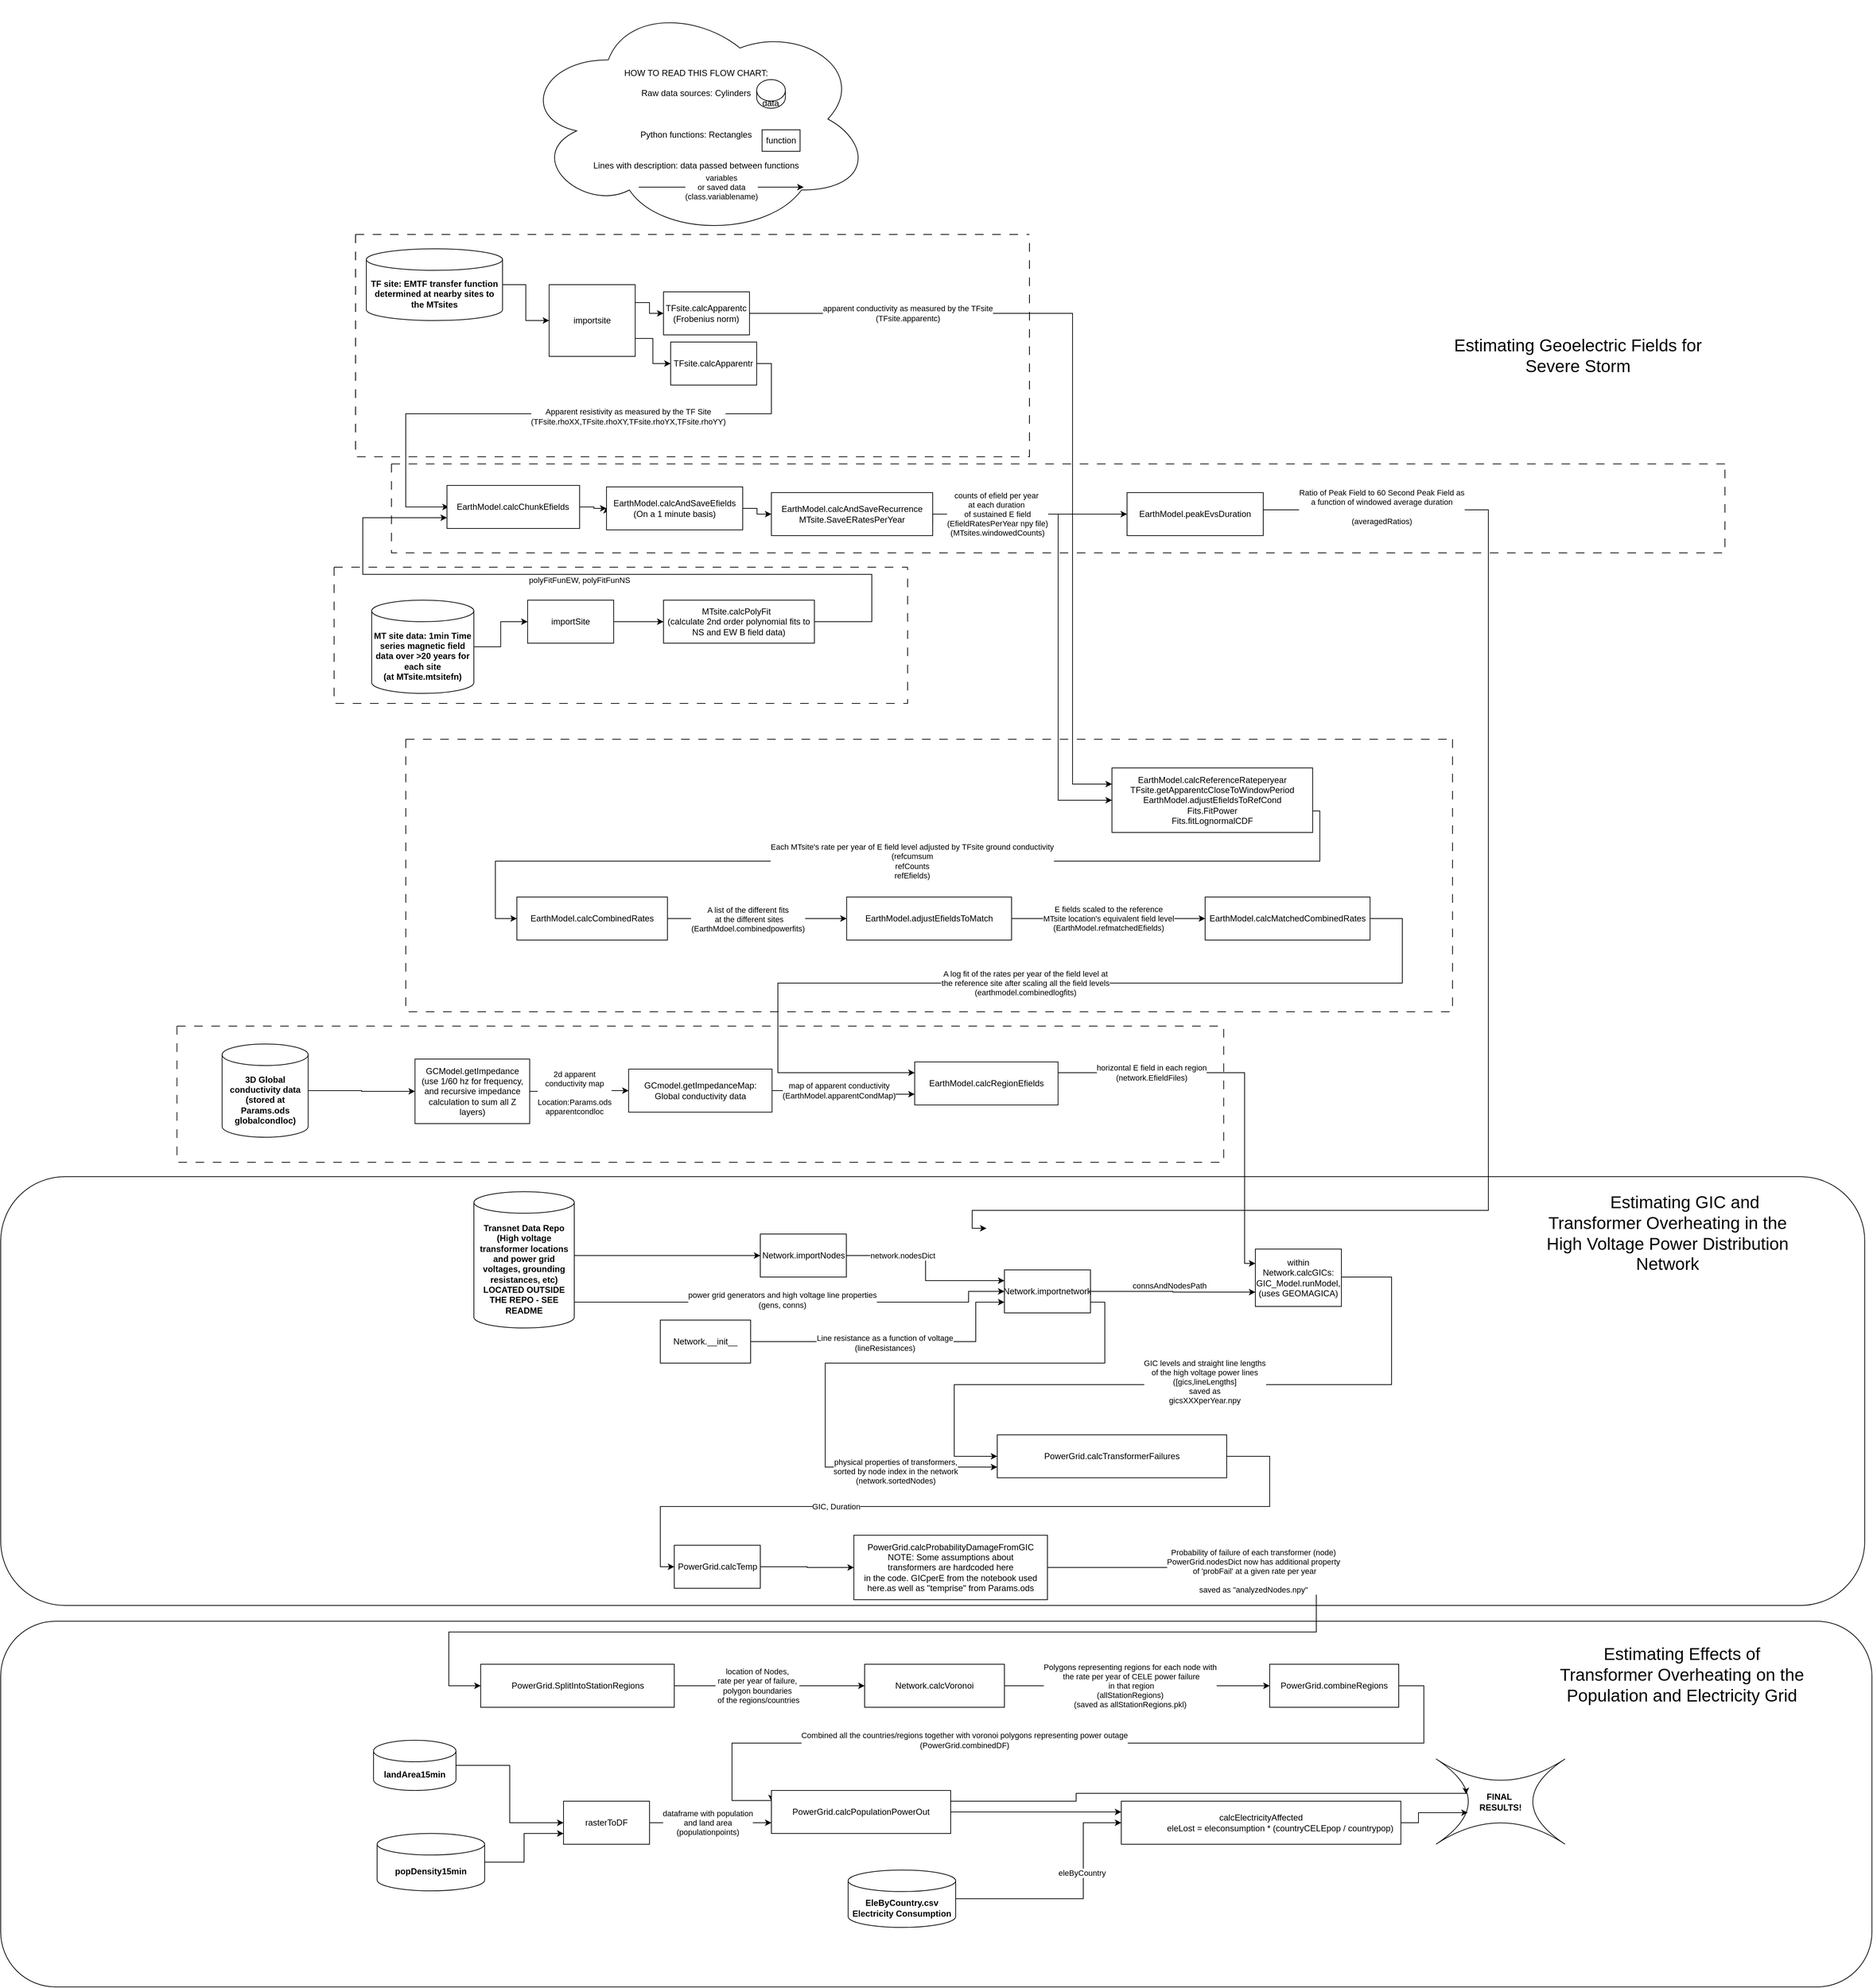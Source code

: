 <mxfile version="22.1.4" type="github">
  <diagram name="Page-1" id="QnFqFEfZWXVsGcKvMmii">
    <mxGraphModel dx="3770" dy="3770" grid="1" gridSize="10" guides="1" tooltips="1" connect="1" arrows="1" fold="1" page="1" pageScale="1" pageWidth="850" pageHeight="1100" math="0" shadow="0">
      <root>
        <mxCell id="0" />
        <mxCell id="1" parent="0" />
        <mxCell id="9caDIlOXdyggSRcv9oSJ-1" value="" style="rounded=1;whiteSpace=wrap;html=1;fillColor=none;" parent="1" vertex="1">
          <mxGeometry x="-485" y="70" width="2600" height="598" as="geometry" />
        </mxCell>
        <mxCell id="9caDIlOXdyggSRcv9oSJ-2" value="" style="rounded=1;whiteSpace=wrap;html=1;fillColor=none;" parent="1" vertex="1">
          <mxGeometry x="-485" y="690" width="2610" height="510" as="geometry" />
        </mxCell>
        <mxCell id="9caDIlOXdyggSRcv9oSJ-3" style="edgeStyle=orthogonalEdgeStyle;rounded=0;orthogonalLoop=1;jettySize=auto;html=1;entryX=0;entryY=0.75;entryDx=0;entryDy=0;" parent="1" source="9caDIlOXdyggSRcv9oSJ-5" target="9caDIlOXdyggSRcv9oSJ-8" edge="1">
          <mxGeometry relative="1" as="geometry" />
        </mxCell>
        <mxCell id="9caDIlOXdyggSRcv9oSJ-4" value="map of apparent conductivity&lt;br&gt;(EarthModel.apparentCondMap)" style="edgeLabel;html=1;align=center;verticalAlign=middle;resizable=0;points=[];" parent="9caDIlOXdyggSRcv9oSJ-3" connectable="0" vertex="1">
          <mxGeometry x="-0.18" y="3" relative="1" as="geometry">
            <mxPoint x="9" y="3" as="offset" />
          </mxGeometry>
        </mxCell>
        <mxCell id="9caDIlOXdyggSRcv9oSJ-5" value="GCmodel.getImpedanceMap:&lt;br&gt;Global conductivity data" style="rounded=0;whiteSpace=wrap;html=1;" parent="1" vertex="1">
          <mxGeometry x="390.82" y="-80" width="200" height="60" as="geometry" />
        </mxCell>
        <mxCell id="9caDIlOXdyggSRcv9oSJ-6" style="edgeStyle=orthogonalEdgeStyle;rounded=0;orthogonalLoop=1;jettySize=auto;html=1;entryX=0;entryY=0.25;entryDx=0;entryDy=0;" parent="1" source="9caDIlOXdyggSRcv9oSJ-8" target="9caDIlOXdyggSRcv9oSJ-29" edge="1">
          <mxGeometry relative="1" as="geometry">
            <Array as="points">
              <mxPoint x="1250" y="-75" />
              <mxPoint x="1250" y="191" />
            </Array>
          </mxGeometry>
        </mxCell>
        <mxCell id="9caDIlOXdyggSRcv9oSJ-7" value="horizontal E field in each region&lt;br&gt;(network.EfieldFiles)" style="edgeLabel;html=1;align=center;verticalAlign=middle;resizable=0;points=[];" parent="9caDIlOXdyggSRcv9oSJ-6" connectable="0" vertex="1">
          <mxGeometry x="-0.573" relative="1" as="geometry">
            <mxPoint x="14" as="offset" />
          </mxGeometry>
        </mxCell>
        <mxCell id="9caDIlOXdyggSRcv9oSJ-8" value="EarthModel.calcRegionEfields" style="rounded=0;whiteSpace=wrap;html=1;" parent="1" vertex="1">
          <mxGeometry x="789.82" y="-90" width="200" height="60" as="geometry" />
        </mxCell>
        <mxCell id="9caDIlOXdyggSRcv9oSJ-9" style="edgeStyle=orthogonalEdgeStyle;rounded=0;orthogonalLoop=1;jettySize=auto;html=1;entryX=0;entryY=0.5;entryDx=0;entryDy=0;" parent="1" source="9caDIlOXdyggSRcv9oSJ-11" target="9caDIlOXdyggSRcv9oSJ-14" edge="1">
          <mxGeometry relative="1" as="geometry" />
        </mxCell>
        <mxCell id="9caDIlOXdyggSRcv9oSJ-10" style="edgeStyle=orthogonalEdgeStyle;rounded=0;orthogonalLoop=1;jettySize=auto;html=1;exitX=0;exitY=0.5;exitDx=0;exitDy=0;" parent="1" source="9caDIlOXdyggSRcv9oSJ-11" edge="1">
          <mxGeometry relative="1" as="geometry">
            <mxPoint x="359.94" y="-864" as="targetPoint" />
          </mxGeometry>
        </mxCell>
        <mxCell id="9caDIlOXdyggSRcv9oSJ-11" value="&lt;div&gt;EarthModel.calcAndSaveEfields&lt;/div&gt;&lt;div&gt;(On a 1 minute basis)&lt;br&gt;&lt;/div&gt;" style="rounded=0;whiteSpace=wrap;html=1;" parent="1" vertex="1">
          <mxGeometry x="359.94" y="-892" width="190" height="60" as="geometry" />
        </mxCell>
        <mxCell id="9caDIlOXdyggSRcv9oSJ-12" style="edgeStyle=orthogonalEdgeStyle;rounded=0;orthogonalLoop=1;jettySize=auto;html=1;exitX=1;exitY=0.75;exitDx=0;exitDy=0;entryX=0;entryY=0.5;entryDx=0;entryDy=0;" parent="1" source="9caDIlOXdyggSRcv9oSJ-14" target="9caDIlOXdyggSRcv9oSJ-16" edge="1">
          <mxGeometry relative="1" as="geometry">
            <Array as="points">
              <mxPoint x="794.94" y="-854" />
              <mxPoint x="989.94" y="-854" />
              <mxPoint x="989.94" y="-769" />
            </Array>
          </mxGeometry>
        </mxCell>
        <mxCell id="9caDIlOXdyggSRcv9oSJ-13" value="&lt;div&gt;counts of efield per year&amp;nbsp;&lt;/div&gt;&lt;div&gt;at each duration&amp;nbsp;&lt;/div&gt;&lt;div&gt;of sustained E field&lt;/div&gt;(EfieldRatesPerYear npy file)&lt;br&gt;(MTsites.windowedCounts)" style="edgeLabel;html=1;align=center;verticalAlign=middle;resizable=0;points=[];" parent="9caDIlOXdyggSRcv9oSJ-12" connectable="0" vertex="1">
          <mxGeometry x="-0.188" y="1" relative="1" as="geometry">
            <mxPoint x="-86" y="-56" as="offset" />
          </mxGeometry>
        </mxCell>
        <mxCell id="9caDIlOXdyggSRcv9oSJ-14" value="EarthModel.calcAndSaveRecurrence&lt;br&gt;MTsite.SaveERatesPerYear" style="rounded=0;whiteSpace=wrap;html=1;" parent="1" vertex="1">
          <mxGeometry x="589.94" y="-884" width="225" height="60" as="geometry" />
        </mxCell>
        <mxCell id="9caDIlOXdyggSRcv9oSJ-15" value="Each MTsite&#39;s rate per year of E field level adjusted by TFsite ground conductivity&lt;br&gt;(refcumsum&lt;br&gt;refCounts&lt;br&gt;refEfields)" style="edgeStyle=orthogonalEdgeStyle;rounded=0;orthogonalLoop=1;jettySize=auto;html=1;entryX=0;entryY=0.5;entryDx=0;entryDy=0;" parent="1" source="9caDIlOXdyggSRcv9oSJ-16" target="9caDIlOXdyggSRcv9oSJ-22" edge="1">
          <mxGeometry x="-0.032" relative="1" as="geometry">
            <Array as="points">
              <mxPoint x="1354.95" y="-440" />
              <mxPoint x="1354.95" y="-370" />
              <mxPoint x="204.95" y="-370" />
              <mxPoint x="204.95" y="-290" />
            </Array>
            <mxPoint as="offset" />
          </mxGeometry>
        </mxCell>
        <mxCell id="9caDIlOXdyggSRcv9oSJ-16" value="EarthModel.calcReferenceRateperyear&lt;br&gt;TFsite.getApparentcCloseToWindowPeriod&lt;br&gt;EarthModel.adjustEfieldsToRefCond&lt;br&gt;Fits.FitPower&lt;br&gt;&lt;div&gt;Fits.fitLognormalCDF&lt;/div&gt;" style="rounded=0;whiteSpace=wrap;html=1;" parent="1" vertex="1">
          <mxGeometry x="1064.95" y="-500" width="280" height="90" as="geometry" />
        </mxCell>
        <mxCell id="9caDIlOXdyggSRcv9oSJ-17" style="edgeStyle=orthogonalEdgeStyle;rounded=0;orthogonalLoop=1;jettySize=auto;html=1;entryX=0;entryY=0.25;entryDx=0;entryDy=0;" parent="1" source="9caDIlOXdyggSRcv9oSJ-19" edge="1">
          <mxGeometry relative="1" as="geometry">
            <Array as="points">
              <mxPoint x="1590" y="-860" />
              <mxPoint x="1590" y="117" />
              <mxPoint x="870" y="117" />
              <mxPoint x="870" y="142" />
            </Array>
            <mxPoint x="889.94" y="142" as="targetPoint" />
          </mxGeometry>
        </mxCell>
        <mxCell id="9caDIlOXdyggSRcv9oSJ-18" value="Ratio of Peak Field to 60 Second Peak Field as &lt;br&gt;a function of windowed average duration&lt;br&gt;&lt;br&gt;(averagedRatios)" style="edgeLabel;html=1;align=center;verticalAlign=middle;resizable=0;points=[];" parent="9caDIlOXdyggSRcv9oSJ-17" connectable="0" vertex="1">
          <mxGeometry x="-0.752" relative="1" as="geometry">
            <mxPoint x="-90" y="-4" as="offset" />
          </mxGeometry>
        </mxCell>
        <mxCell id="9caDIlOXdyggSRcv9oSJ-19" value="EarthModel.peakEvsDuration" style="rounded=0;whiteSpace=wrap;html=1;" parent="1" vertex="1">
          <mxGeometry x="1086" y="-884" width="190" height="60" as="geometry" />
        </mxCell>
        <mxCell id="9caDIlOXdyggSRcv9oSJ-20" style="edgeStyle=orthogonalEdgeStyle;rounded=0;orthogonalLoop=1;jettySize=auto;html=1;entryX=0;entryY=0.5;entryDx=0;entryDy=0;" parent="1" source="9caDIlOXdyggSRcv9oSJ-22" target="9caDIlOXdyggSRcv9oSJ-24" edge="1">
          <mxGeometry relative="1" as="geometry" />
        </mxCell>
        <mxCell id="9caDIlOXdyggSRcv9oSJ-21" value="&lt;div&gt;A list of the different fits&lt;/div&gt;&lt;div&gt;&amp;nbsp;at the different sites&lt;/div&gt;(EarthMdoel.combinedpowerfits)" style="edgeLabel;html=1;align=center;verticalAlign=middle;resizable=0;points=[];" parent="9caDIlOXdyggSRcv9oSJ-20" connectable="0" vertex="1">
          <mxGeometry x="-0.106" y="-1" relative="1" as="geometry">
            <mxPoint as="offset" />
          </mxGeometry>
        </mxCell>
        <mxCell id="9caDIlOXdyggSRcv9oSJ-22" value="EarthModel.calcCombinedRates" style="rounded=0;whiteSpace=wrap;html=1;" parent="1" vertex="1">
          <mxGeometry x="234.95" y="-320" width="210" height="60" as="geometry" />
        </mxCell>
        <mxCell id="9caDIlOXdyggSRcv9oSJ-23" value="&lt;div&gt;E fields scaled to the reference&lt;br&gt; MTsite location&#39;s equivalent field level&lt;br&gt;&lt;/div&gt;(EarthModel.refmatchedEfields)" style="edgeStyle=orthogonalEdgeStyle;rounded=0;orthogonalLoop=1;jettySize=auto;html=1;entryX=0;entryY=0.5;entryDx=0;entryDy=0;" parent="1" source="9caDIlOXdyggSRcv9oSJ-24" target="9caDIlOXdyggSRcv9oSJ-26" edge="1">
          <mxGeometry relative="1" as="geometry" />
        </mxCell>
        <mxCell id="9caDIlOXdyggSRcv9oSJ-24" value="EarthModel.adjustEfieldsToMatch" style="rounded=0;whiteSpace=wrap;html=1;" parent="1" vertex="1">
          <mxGeometry x="694.95" y="-320" width="230" height="60" as="geometry" />
        </mxCell>
        <mxCell id="9caDIlOXdyggSRcv9oSJ-25" value="A log fit of the rates per year of the field level at &lt;br&gt;the reference site after scaling all the field levels&lt;br&gt;(earthmodel.combinedlogfits)" style="edgeStyle=orthogonalEdgeStyle;rounded=0;orthogonalLoop=1;jettySize=auto;html=1;entryX=0;entryY=0.25;entryDx=0;entryDy=0;" parent="1" source="9caDIlOXdyggSRcv9oSJ-26" target="9caDIlOXdyggSRcv9oSJ-8" edge="1">
          <mxGeometry relative="1" as="geometry">
            <Array as="points">
              <mxPoint x="1470" y="-290" />
              <mxPoint x="1470" y="-200" />
              <mxPoint x="599" y="-200" />
              <mxPoint x="599" y="-75" />
            </Array>
          </mxGeometry>
        </mxCell>
        <mxCell id="9caDIlOXdyggSRcv9oSJ-26" value="EarthModel.calcMatchedCombinedRates" style="rounded=0;whiteSpace=wrap;html=1;" parent="1" vertex="1">
          <mxGeometry x="1194.95" y="-320" width="230" height="60" as="geometry" />
        </mxCell>
        <mxCell id="9caDIlOXdyggSRcv9oSJ-27" style="edgeStyle=orthogonalEdgeStyle;rounded=0;orthogonalLoop=1;jettySize=auto;html=1;entryX=0;entryY=0.5;entryDx=0;entryDy=0;" parent="1" source="9caDIlOXdyggSRcv9oSJ-29" target="9caDIlOXdyggSRcv9oSJ-48" edge="1">
          <mxGeometry relative="1" as="geometry">
            <Array as="points">
              <mxPoint x="1455" y="210" />
              <mxPoint x="1455" y="360" />
              <mxPoint x="845" y="360" />
              <mxPoint x="845" y="460" />
            </Array>
          </mxGeometry>
        </mxCell>
        <mxCell id="9caDIlOXdyggSRcv9oSJ-28" value="GIC levels and straight line lengths&lt;br&gt; of the high voltage power lines&lt;br&gt;([gics,lineLengths]&lt;br&gt;saved as&lt;br&gt;gicsXXXperYear.npy" style="edgeLabel;html=1;align=center;verticalAlign=middle;resizable=0;points=[];" parent="9caDIlOXdyggSRcv9oSJ-27" connectable="0" vertex="1">
          <mxGeometry x="0.045" y="-4" relative="1" as="geometry">
            <mxPoint x="36" as="offset" />
          </mxGeometry>
        </mxCell>
        <UserObject label="within Network.calcGICs:&lt;br&gt;&lt;div&gt;GIC_Model.runModel,&lt;/div&gt;&lt;div&gt;(uses GEOMAGICA)&lt;br&gt;&lt;/div&gt;" id="9caDIlOXdyggSRcv9oSJ-29">
          <mxCell style="rounded=0;whiteSpace=wrap;html=1;" parent="1" vertex="1">
            <mxGeometry x="1265" y="171" width="120" height="80" as="geometry" />
          </mxCell>
        </UserObject>
        <mxCell id="9caDIlOXdyggSRcv9oSJ-30" style="edgeStyle=orthogonalEdgeStyle;rounded=0;orthogonalLoop=1;jettySize=auto;html=1;entryX=0;entryY=0.5;entryDx=0;entryDy=0;" parent="1" source="9caDIlOXdyggSRcv9oSJ-33" target="9caDIlOXdyggSRcv9oSJ-41" edge="1">
          <mxGeometry relative="1" as="geometry">
            <Array as="points">
              <mxPoint x="525" y="180" />
              <mxPoint x="525" y="180" />
            </Array>
          </mxGeometry>
        </mxCell>
        <mxCell id="9caDIlOXdyggSRcv9oSJ-31" style="edgeStyle=orthogonalEdgeStyle;rounded=0;orthogonalLoop=1;jettySize=auto;html=1;entryX=0;entryY=0.5;entryDx=0;entryDy=0;" parent="1" source="9caDIlOXdyggSRcv9oSJ-33" target="9caDIlOXdyggSRcv9oSJ-38" edge="1">
          <mxGeometry relative="1" as="geometry">
            <Array as="points">
              <mxPoint x="865" y="245" />
            </Array>
          </mxGeometry>
        </mxCell>
        <mxCell id="9caDIlOXdyggSRcv9oSJ-32" value="power grid generators and high voltage line properties&lt;br&gt;(gens, conns)&lt;br&gt;" style="edgeLabel;html=1;align=center;verticalAlign=middle;resizable=0;points=[];" parent="9caDIlOXdyggSRcv9oSJ-31" connectable="0" vertex="1">
          <mxGeometry x="0.18" y="3" relative="1" as="geometry">
            <mxPoint x="-73" as="offset" />
          </mxGeometry>
        </mxCell>
        <mxCell id="9caDIlOXdyggSRcv9oSJ-33" value="&lt;b&gt;Transnet Data Repo&lt;br&gt;(High voltage transformer locations and power grid voltages, grounding resistances, etc)&lt;br&gt;LOCATED OUTSIDE THE REPO - SEE README&lt;br&gt;&lt;/b&gt;" style="shape=cylinder3;whiteSpace=wrap;html=1;boundedLbl=1;backgroundOutline=1;size=15;" parent="1" vertex="1">
          <mxGeometry x="175" y="91" width="140" height="190" as="geometry" />
        </mxCell>
        <mxCell id="9caDIlOXdyggSRcv9oSJ-34" style="edgeStyle=orthogonalEdgeStyle;rounded=0;orthogonalLoop=1;jettySize=auto;html=1;entryX=0;entryY=0.75;entryDx=0;entryDy=0;" parent="1" source="9caDIlOXdyggSRcv9oSJ-38" target="9caDIlOXdyggSRcv9oSJ-29" edge="1">
          <mxGeometry relative="1" as="geometry" />
        </mxCell>
        <mxCell id="9caDIlOXdyggSRcv9oSJ-35" value="connsAndNodesPath" style="edgeLabel;html=1;align=center;verticalAlign=middle;resizable=0;points=[];" parent="9caDIlOXdyggSRcv9oSJ-34" connectable="0" vertex="1">
          <mxGeometry x="-0.05" y="9" relative="1" as="geometry">
            <mxPoint y="1" as="offset" />
          </mxGeometry>
        </mxCell>
        <mxCell id="9caDIlOXdyggSRcv9oSJ-36" style="edgeStyle=orthogonalEdgeStyle;rounded=0;orthogonalLoop=1;jettySize=auto;html=1;exitX=1;exitY=0.75;exitDx=0;exitDy=0;entryX=0;entryY=0.75;entryDx=0;entryDy=0;" parent="1" source="9caDIlOXdyggSRcv9oSJ-38" target="9caDIlOXdyggSRcv9oSJ-48" edge="1">
          <mxGeometry relative="1" as="geometry">
            <Array as="points">
              <mxPoint x="1055" y="245" />
              <mxPoint x="1055" y="330" />
              <mxPoint x="665" y="330" />
              <mxPoint x="665" y="475" />
            </Array>
          </mxGeometry>
        </mxCell>
        <mxCell id="9caDIlOXdyggSRcv9oSJ-37" value="physical properties of transformers,&lt;br&gt;sorted by node index in the network&lt;br&gt;(network.sortedNodes)" style="edgeLabel;html=1;align=center;verticalAlign=middle;resizable=0;points=[];" parent="9caDIlOXdyggSRcv9oSJ-36" connectable="0" vertex="1">
          <mxGeometry x="0.676" y="-6" relative="1" as="geometry">
            <mxPoint as="offset" />
          </mxGeometry>
        </mxCell>
        <mxCell id="9caDIlOXdyggSRcv9oSJ-38" value="Network.importnetwork" style="rounded=0;whiteSpace=wrap;html=1;" parent="1" vertex="1">
          <mxGeometry x="915" y="200" width="120" height="60" as="geometry" />
        </mxCell>
        <mxCell id="9caDIlOXdyggSRcv9oSJ-39" style="edgeStyle=orthogonalEdgeStyle;rounded=0;orthogonalLoop=1;jettySize=auto;html=1;entryX=0;entryY=0.25;entryDx=0;entryDy=0;" parent="1" source="9caDIlOXdyggSRcv9oSJ-41" target="9caDIlOXdyggSRcv9oSJ-38" edge="1">
          <mxGeometry relative="1" as="geometry">
            <mxPoint x="875.5" y="180" as="targetPoint" />
            <Array as="points">
              <mxPoint x="805" y="180" />
              <mxPoint x="805" y="215" />
            </Array>
          </mxGeometry>
        </mxCell>
        <mxCell id="9caDIlOXdyggSRcv9oSJ-40" value="network.nodesDict" style="edgeLabel;html=1;align=center;verticalAlign=middle;resizable=0;points=[];" parent="9caDIlOXdyggSRcv9oSJ-39" connectable="0" vertex="1">
          <mxGeometry x="-0.39" relative="1" as="geometry">
            <mxPoint as="offset" />
          </mxGeometry>
        </mxCell>
        <mxCell id="9caDIlOXdyggSRcv9oSJ-41" value="Network.importNodes" style="rounded=0;whiteSpace=wrap;html=1;" parent="1" vertex="1">
          <mxGeometry x="574.5" y="150" width="120" height="60" as="geometry" />
        </mxCell>
        <mxCell id="9caDIlOXdyggSRcv9oSJ-42" style="edgeStyle=orthogonalEdgeStyle;rounded=0;orthogonalLoop=1;jettySize=auto;html=1;entryX=0;entryY=0.75;entryDx=0;entryDy=0;" parent="1" source="9caDIlOXdyggSRcv9oSJ-45" target="9caDIlOXdyggSRcv9oSJ-38" edge="1">
          <mxGeometry relative="1" as="geometry">
            <Array as="points">
              <mxPoint x="875" y="300" />
              <mxPoint x="875" y="245" />
            </Array>
          </mxGeometry>
        </mxCell>
        <mxCell id="9caDIlOXdyggSRcv9oSJ-43" value="Text" style="edgeLabel;html=1;align=center;verticalAlign=middle;resizable=0;points=[];" parent="9caDIlOXdyggSRcv9oSJ-42" connectable="0" vertex="1">
          <mxGeometry x="-0.092" relative="1" as="geometry">
            <mxPoint x="-1" as="offset" />
          </mxGeometry>
        </mxCell>
        <mxCell id="9caDIlOXdyggSRcv9oSJ-44" value="Line resistance as a function of voltage&lt;br&gt;(lineResistances)" style="edgeLabel;html=1;align=center;verticalAlign=middle;resizable=0;points=[];" parent="9caDIlOXdyggSRcv9oSJ-42" connectable="0" vertex="1">
          <mxGeometry x="-0.08" y="-2" relative="1" as="geometry">
            <mxPoint x="-1" as="offset" />
          </mxGeometry>
        </mxCell>
        <mxCell id="9caDIlOXdyggSRcv9oSJ-45" value="Network.__init__&lt;br&gt;" style="rounded=0;whiteSpace=wrap;html=1;" parent="1" vertex="1">
          <mxGeometry x="435" y="270" width="126" height="60" as="geometry" />
        </mxCell>
        <mxCell id="9caDIlOXdyggSRcv9oSJ-46" style="edgeStyle=orthogonalEdgeStyle;rounded=0;orthogonalLoop=1;jettySize=auto;html=1;entryX=0;entryY=0.5;entryDx=0;entryDy=0;" parent="1" source="9caDIlOXdyggSRcv9oSJ-48" target="9caDIlOXdyggSRcv9oSJ-53" edge="1">
          <mxGeometry relative="1" as="geometry">
            <Array as="points">
              <mxPoint x="1285" y="460" />
              <mxPoint x="1285" y="530" />
              <mxPoint x="435" y="530" />
              <mxPoint x="435" y="614" />
            </Array>
          </mxGeometry>
        </mxCell>
        <mxCell id="9caDIlOXdyggSRcv9oSJ-47" value="GIC, Duration" style="edgeLabel;html=1;align=center;verticalAlign=middle;resizable=0;points=[];" parent="9caDIlOXdyggSRcv9oSJ-46" connectable="0" vertex="1">
          <mxGeometry x="0.358" relative="1" as="geometry">
            <mxPoint as="offset" />
          </mxGeometry>
        </mxCell>
        <mxCell id="9caDIlOXdyggSRcv9oSJ-48" value="PowerGrid.calcTransformerFailures" style="rounded=0;whiteSpace=wrap;html=1;" parent="1" vertex="1">
          <mxGeometry x="905" y="430" width="320" height="60" as="geometry" />
        </mxCell>
        <mxCell id="9caDIlOXdyggSRcv9oSJ-49" style="edgeStyle=orthogonalEdgeStyle;rounded=0;orthogonalLoop=1;jettySize=auto;html=1;entryX=0;entryY=0.5;entryDx=0;entryDy=0;" parent="1" source="9caDIlOXdyggSRcv9oSJ-51" target="9caDIlOXdyggSRcv9oSJ-56" edge="1">
          <mxGeometry relative="1" as="geometry">
            <Array as="points">
              <mxPoint x="1350" y="615" />
              <mxPoint x="1350" y="705" />
              <mxPoint x="140" y="705" />
              <mxPoint x="140" y="780" />
            </Array>
          </mxGeometry>
        </mxCell>
        <mxCell id="9caDIlOXdyggSRcv9oSJ-50" value="Probability of failure of each transformer (node)&lt;br&gt;&lt;div&gt;PowerGrid.nodesDict now has additional property&lt;/div&gt;&lt;div&gt;&amp;nbsp;of &#39;probFail&#39; at a given rate per year&lt;/div&gt;&lt;br&gt;saved as &quot;analyzedNodes.npy&quot;" style="edgeLabel;html=1;align=center;verticalAlign=middle;resizable=0;points=[];" parent="9caDIlOXdyggSRcv9oSJ-49" connectable="0" vertex="1">
          <mxGeometry x="-0.679" y="-5" relative="1" as="geometry">
            <mxPoint x="-1" as="offset" />
          </mxGeometry>
        </mxCell>
        <mxCell id="9caDIlOXdyggSRcv9oSJ-51" value="PowerGrid.calcProbabilityDamageFromGIC&lt;br&gt;NOTE: Some assumptions about&lt;br&gt; transformers are hardcoded here &lt;br&gt;in the code. GICperE from the notebook used here.as well as &quot;temprise&quot; from Params.ods" style="rounded=0;whiteSpace=wrap;html=1;" parent="1" vertex="1">
          <mxGeometry x="705" y="570" width="270" height="90" as="geometry" />
        </mxCell>
        <mxCell id="9caDIlOXdyggSRcv9oSJ-52" style="edgeStyle=orthogonalEdgeStyle;rounded=0;orthogonalLoop=1;jettySize=auto;html=1;entryX=0;entryY=0.5;entryDx=0;entryDy=0;" parent="1" source="9caDIlOXdyggSRcv9oSJ-53" target="9caDIlOXdyggSRcv9oSJ-51" edge="1">
          <mxGeometry relative="1" as="geometry" />
        </mxCell>
        <mxCell id="9caDIlOXdyggSRcv9oSJ-53" value="PowerGrid.calcTemp" style="rounded=0;whiteSpace=wrap;html=1;" parent="1" vertex="1">
          <mxGeometry x="454.5" y="584" width="120" height="60" as="geometry" />
        </mxCell>
        <mxCell id="9caDIlOXdyggSRcv9oSJ-54" style="edgeStyle=orthogonalEdgeStyle;rounded=0;orthogonalLoop=1;jettySize=auto;html=1;entryX=0;entryY=0.5;entryDx=0;entryDy=0;" parent="1" source="9caDIlOXdyggSRcv9oSJ-56" target="9caDIlOXdyggSRcv9oSJ-59" edge="1">
          <mxGeometry relative="1" as="geometry" />
        </mxCell>
        <mxCell id="9caDIlOXdyggSRcv9oSJ-55" value="location of Nodes,&lt;br&gt;rate per year of failure,&lt;br&gt;polygon boundaries&lt;br&gt;&amp;nbsp;of the regions/countries" style="edgeLabel;html=1;align=center;verticalAlign=middle;resizable=0;points=[];" parent="9caDIlOXdyggSRcv9oSJ-54" connectable="0" vertex="1">
          <mxGeometry x="-0.262" y="1" relative="1" as="geometry">
            <mxPoint x="17" y="1" as="offset" />
          </mxGeometry>
        </mxCell>
        <mxCell id="9caDIlOXdyggSRcv9oSJ-56" value="PowerGrid.SplitIntoStationRegions" style="rounded=0;whiteSpace=wrap;html=1;" parent="1" vertex="1">
          <mxGeometry x="184.5" y="750" width="270" height="60" as="geometry" />
        </mxCell>
        <mxCell id="9caDIlOXdyggSRcv9oSJ-57" style="edgeStyle=orthogonalEdgeStyle;rounded=0;orthogonalLoop=1;jettySize=auto;html=1;entryX=0;entryY=0.5;entryDx=0;entryDy=0;" parent="1" source="9caDIlOXdyggSRcv9oSJ-59" target="9caDIlOXdyggSRcv9oSJ-62" edge="1">
          <mxGeometry relative="1" as="geometry" />
        </mxCell>
        <mxCell id="9caDIlOXdyggSRcv9oSJ-58" value="&lt;div&gt;Polygons representing regions for each node with&lt;/div&gt;&lt;div&gt;&amp;nbsp;the rate per year of CELE power failure&lt;/div&gt;&lt;div&gt;&amp;nbsp;in that region&lt;/div&gt;(allStationRegions)&lt;br&gt;(saved as allStationRegions.pkl)" style="edgeLabel;html=1;align=center;verticalAlign=middle;resizable=0;points=[];" parent="9caDIlOXdyggSRcv9oSJ-57" connectable="0" vertex="1">
          <mxGeometry x="-0.248" y="-4" relative="1" as="geometry">
            <mxPoint x="36" y="-4" as="offset" />
          </mxGeometry>
        </mxCell>
        <mxCell id="9caDIlOXdyggSRcv9oSJ-59" value="Network.calcVoronoi" style="rounded=0;whiteSpace=wrap;html=1;" parent="1" vertex="1">
          <mxGeometry x="720" y="750" width="195" height="60" as="geometry" />
        </mxCell>
        <mxCell id="9caDIlOXdyggSRcv9oSJ-60" style="edgeStyle=orthogonalEdgeStyle;rounded=0;orthogonalLoop=1;jettySize=auto;html=1;entryX=0;entryY=0.25;entryDx=0;entryDy=0;" parent="1" target="9caDIlOXdyggSRcv9oSJ-64" edge="1">
          <mxGeometry relative="1" as="geometry">
            <mxPoint x="1465" y="799.997" as="sourcePoint" />
            <mxPoint x="590" y="960.92" as="targetPoint" />
            <Array as="points">
              <mxPoint x="1465" y="780" />
              <mxPoint x="1500" y="780" />
              <mxPoint x="1500" y="860" />
              <mxPoint x="535" y="860" />
              <mxPoint x="535" y="940" />
              <mxPoint x="590" y="940" />
            </Array>
          </mxGeometry>
        </mxCell>
        <mxCell id="9caDIlOXdyggSRcv9oSJ-61" value="Combined all the countries/regions together with voronoi polygons representing power outage&lt;br&gt;(PowerGrid.combinedDF)" style="edgeLabel;html=1;align=center;verticalAlign=middle;resizable=0;points=[];" parent="9caDIlOXdyggSRcv9oSJ-60" connectable="0" vertex="1">
          <mxGeometry x="0.254" y="-4" relative="1" as="geometry">
            <mxPoint x="-1" as="offset" />
          </mxGeometry>
        </mxCell>
        <mxCell id="9caDIlOXdyggSRcv9oSJ-62" value="PowerGrid.combineRegions" style="rounded=0;whiteSpace=wrap;html=1;" parent="1" vertex="1">
          <mxGeometry x="1285" y="750" width="180" height="60" as="geometry" />
        </mxCell>
        <mxCell id="9caDIlOXdyggSRcv9oSJ-63" style="edgeStyle=orthogonalEdgeStyle;rounded=0;orthogonalLoop=1;jettySize=auto;html=1;" parent="1" source="9caDIlOXdyggSRcv9oSJ-64" edge="1">
          <mxGeometry relative="1" as="geometry">
            <mxPoint x="1078" y="956" as="targetPoint" />
          </mxGeometry>
        </mxCell>
        <mxCell id="9caDIlOXdyggSRcv9oSJ-64" value="PowerGrid.calcPopulationPowerOut" style="whiteSpace=wrap;html=1;fontStyle=0" parent="1" vertex="1">
          <mxGeometry x="590" y="926" width="250" height="60" as="geometry" />
        </mxCell>
        <mxCell id="9caDIlOXdyggSRcv9oSJ-65" style="edgeStyle=orthogonalEdgeStyle;rounded=0;orthogonalLoop=1;jettySize=auto;html=1;entryX=0;entryY=0.75;entryDx=0;entryDy=0;" parent="1" source="9caDIlOXdyggSRcv9oSJ-67" target="9caDIlOXdyggSRcv9oSJ-64" edge="1">
          <mxGeometry relative="1" as="geometry" />
        </mxCell>
        <mxCell id="9caDIlOXdyggSRcv9oSJ-66" value="dataframe with population &lt;br&gt;&lt;div&gt;and land area&lt;/div&gt;&lt;div&gt;(populationpoints)&lt;br&gt;&lt;/div&gt;" style="edgeLabel;html=1;align=center;verticalAlign=middle;resizable=0;points=[];" parent="9caDIlOXdyggSRcv9oSJ-65" connectable="0" vertex="1">
          <mxGeometry x="-0.379" y="-6" relative="1" as="geometry">
            <mxPoint x="28" y="-6" as="offset" />
          </mxGeometry>
        </mxCell>
        <mxCell id="9caDIlOXdyggSRcv9oSJ-67" value="rasterToDF" style="rounded=0;whiteSpace=wrap;html=1;" parent="1" vertex="1">
          <mxGeometry x="300" y="941" width="120" height="60" as="geometry" />
        </mxCell>
        <mxCell id="9caDIlOXdyggSRcv9oSJ-68" style="edgeStyle=orthogonalEdgeStyle;rounded=0;orthogonalLoop=1;jettySize=auto;html=1;entryX=0;entryY=0.5;entryDx=0;entryDy=0;" parent="1" source="9caDIlOXdyggSRcv9oSJ-69" target="9caDIlOXdyggSRcv9oSJ-67" edge="1">
          <mxGeometry relative="1" as="geometry" />
        </mxCell>
        <mxCell id="9caDIlOXdyggSRcv9oSJ-69" value="landArea15min" style="shape=cylinder3;whiteSpace=wrap;html=1;boundedLbl=1;backgroundOutline=1;size=15;fontStyle=1" parent="1" vertex="1">
          <mxGeometry x="35" y="856" width="115" height="70" as="geometry" />
        </mxCell>
        <mxCell id="9caDIlOXdyggSRcv9oSJ-70" style="edgeStyle=orthogonalEdgeStyle;rounded=0;orthogonalLoop=1;jettySize=auto;html=1;entryX=0;entryY=0.75;entryDx=0;entryDy=0;" parent="1" source="9caDIlOXdyggSRcv9oSJ-71" target="9caDIlOXdyggSRcv9oSJ-67" edge="1">
          <mxGeometry relative="1" as="geometry" />
        </mxCell>
        <mxCell id="9caDIlOXdyggSRcv9oSJ-71" value="popDensity15min" style="shape=cylinder3;whiteSpace=wrap;html=1;boundedLbl=1;backgroundOutline=1;size=15;fontStyle=1" parent="1" vertex="1">
          <mxGeometry x="40" y="986" width="150" height="80" as="geometry" />
        </mxCell>
        <mxCell id="9caDIlOXdyggSRcv9oSJ-72" style="edgeStyle=orthogonalEdgeStyle;rounded=0;orthogonalLoop=1;jettySize=auto;html=1;entryX=0;entryY=0.75;entryDx=0;entryDy=0;" parent="1" source="9caDIlOXdyggSRcv9oSJ-74" edge="1">
          <mxGeometry relative="1" as="geometry">
            <mxPoint x="1078" y="971" as="targetPoint" />
            <Array as="points">
              <mxPoint x="1025" y="1077" />
              <mxPoint x="1025" y="971" />
            </Array>
          </mxGeometry>
        </mxCell>
        <mxCell id="9caDIlOXdyggSRcv9oSJ-73" value="eleByCountry" style="edgeLabel;html=1;align=center;verticalAlign=middle;resizable=0;points=[];" parent="9caDIlOXdyggSRcv9oSJ-72" connectable="0" vertex="1">
          <mxGeometry x="-0.231" y="-2" relative="1" as="geometry">
            <mxPoint x="46" y="-38" as="offset" />
          </mxGeometry>
        </mxCell>
        <mxCell id="9caDIlOXdyggSRcv9oSJ-74" value="&lt;b&gt;EleByCountry.csv&lt;br&gt;Electricity Consumption&lt;br&gt;&lt;/b&gt;" style="shape=cylinder3;whiteSpace=wrap;html=1;boundedLbl=1;backgroundOutline=1;size=15;" parent="1" vertex="1">
          <mxGeometry x="697" y="1037" width="150" height="80" as="geometry" />
        </mxCell>
        <mxCell id="9caDIlOXdyggSRcv9oSJ-75" value="calcElectricityAffected&lt;br&gt;&amp;nbsp;&amp;nbsp;&amp;nbsp;&amp;nbsp;&amp;nbsp;&amp;nbsp;&amp;nbsp;&amp;nbsp;&amp;nbsp;&amp;nbsp;&amp;nbsp;&amp;nbsp;&amp;nbsp;&amp;nbsp;&amp;nbsp; eleLost = eleconsumption * (countryCELEpop / countrypop)" style="whiteSpace=wrap;html=1;fontStyle=0" parent="1" vertex="1">
          <mxGeometry x="1078" y="941" width="390" height="60" as="geometry" />
        </mxCell>
        <mxCell id="9caDIlOXdyggSRcv9oSJ-76" style="edgeStyle=orthogonalEdgeStyle;rounded=0;orthogonalLoop=1;jettySize=auto;html=1;entryX=0;entryY=0.5;entryDx=0;entryDy=0;" parent="1" source="9caDIlOXdyggSRcv9oSJ-77" target="9caDIlOXdyggSRcv9oSJ-97" edge="1">
          <mxGeometry relative="1" as="geometry" />
        </mxCell>
        <mxCell id="9caDIlOXdyggSRcv9oSJ-77" value="TF site: EMTF transfer function determined at nearby sites to the MTsites" style="shape=cylinder3;whiteSpace=wrap;html=1;boundedLbl=1;backgroundOutline=1;size=15;fontStyle=1" parent="1" vertex="1">
          <mxGeometry x="24.94" y="-1224" width="190" height="100" as="geometry" />
        </mxCell>
        <mxCell id="9caDIlOXdyggSRcv9oSJ-78" style="edgeStyle=orthogonalEdgeStyle;rounded=0;orthogonalLoop=1;jettySize=auto;html=1;" parent="1" source="9caDIlOXdyggSRcv9oSJ-79" target="9caDIlOXdyggSRcv9oSJ-102" edge="1">
          <mxGeometry relative="1" as="geometry" />
        </mxCell>
        <mxCell id="9caDIlOXdyggSRcv9oSJ-79" value="MT site data: 1min Time series magnetic field data over &amp;gt;20 years for each site &lt;br&gt;(at MTsite.mtsitefn)" style="shape=cylinder3;whiteSpace=wrap;html=1;boundedLbl=1;backgroundOutline=1;size=15;fontStyle=1" parent="1" vertex="1">
          <mxGeometry x="32.44" y="-734" width="142.5" height="130" as="geometry" />
        </mxCell>
        <mxCell id="9caDIlOXdyggSRcv9oSJ-80" value="" style="endArrow=classic;html=1;rounded=0;" parent="1" target="9caDIlOXdyggSRcv9oSJ-19" edge="1">
          <mxGeometry width="50" height="50" relative="1" as="geometry">
            <mxPoint x="989.94" y="-854" as="sourcePoint" />
            <mxPoint x="1039.94" y="-904" as="targetPoint" />
            <Array as="points" />
          </mxGeometry>
        </mxCell>
        <mxCell id="9caDIlOXdyggSRcv9oSJ-81" style="edgeStyle=orthogonalEdgeStyle;rounded=0;orthogonalLoop=1;jettySize=auto;html=1;entryX=0;entryY=0.5;entryDx=0;entryDy=0;" parent="1" source="9caDIlOXdyggSRcv9oSJ-82" target="9caDIlOXdyggSRcv9oSJ-85" edge="1">
          <mxGeometry relative="1" as="geometry" />
        </mxCell>
        <mxCell id="9caDIlOXdyggSRcv9oSJ-82" value="3D Global conductivity data (stored at Params.ods globalcondloc)" style="shape=cylinder3;whiteSpace=wrap;html=1;boundedLbl=1;backgroundOutline=1;size=15;fontStyle=1" parent="1" vertex="1">
          <mxGeometry x="-176.18" y="-115" width="120" height="130" as="geometry" />
        </mxCell>
        <mxCell id="9caDIlOXdyggSRcv9oSJ-83" style="edgeStyle=orthogonalEdgeStyle;rounded=0;orthogonalLoop=1;jettySize=auto;html=1;entryX=0;entryY=0.5;entryDx=0;entryDy=0;" parent="1" source="9caDIlOXdyggSRcv9oSJ-85" target="9caDIlOXdyggSRcv9oSJ-5" edge="1">
          <mxGeometry relative="1" as="geometry" />
        </mxCell>
        <mxCell id="9caDIlOXdyggSRcv9oSJ-84" value="2d apparent&lt;br&gt; conductivity map &lt;br&gt;&lt;br&gt;Location:Params.ods&lt;br&gt;apparentcondloc" style="edgeLabel;html=1;align=center;verticalAlign=middle;resizable=0;points=[];" parent="9caDIlOXdyggSRcv9oSJ-83" connectable="0" vertex="1">
          <mxGeometry x="-0.141" y="-2" relative="1" as="geometry">
            <mxPoint x="2" as="offset" />
          </mxGeometry>
        </mxCell>
        <mxCell id="9caDIlOXdyggSRcv9oSJ-85" value="GCModel.getImpedance&lt;br&gt;(use 1/60 hz for frequency, and recursive impedance calculation to sum all Z layers)" style="rounded=0;whiteSpace=wrap;html=1;" parent="1" vertex="1">
          <mxGeometry x="92.82" y="-94" width="160" height="90" as="geometry" />
        </mxCell>
        <mxCell id="9caDIlOXdyggSRcv9oSJ-86" value="&lt;div&gt;FINAL&amp;nbsp;&lt;/div&gt;&lt;div&gt;RESULTS!&lt;/div&gt;" style="shape=switch;whiteSpace=wrap;html=1;fontStyle=1" parent="1" vertex="1">
          <mxGeometry x="1517" y="882" width="180" height="119" as="geometry" />
        </mxCell>
        <mxCell id="9caDIlOXdyggSRcv9oSJ-87" style="edgeStyle=orthogonalEdgeStyle;rounded=0;orthogonalLoop=1;jettySize=auto;html=1;entryX=0.246;entryY=0.63;entryDx=0;entryDy=0;entryPerimeter=0;" parent="1" source="9caDIlOXdyggSRcv9oSJ-75" target="9caDIlOXdyggSRcv9oSJ-86" edge="1">
          <mxGeometry relative="1" as="geometry" />
        </mxCell>
        <mxCell id="9caDIlOXdyggSRcv9oSJ-88" style="edgeStyle=orthogonalEdgeStyle;rounded=0;orthogonalLoop=1;jettySize=auto;html=1;exitX=1;exitY=0.25;exitDx=0;exitDy=0;entryX=0.233;entryY=0.413;entryDx=0;entryDy=0;entryPerimeter=0;" parent="1" source="9caDIlOXdyggSRcv9oSJ-64" target="9caDIlOXdyggSRcv9oSJ-86" edge="1">
          <mxGeometry relative="1" as="geometry">
            <Array as="points">
              <mxPoint x="1015" y="941" />
              <mxPoint x="1015" y="930" />
            </Array>
          </mxGeometry>
        </mxCell>
        <mxCell id="9caDIlOXdyggSRcv9oSJ-89" style="edgeStyle=orthogonalEdgeStyle;rounded=0;orthogonalLoop=1;jettySize=auto;html=1;entryX=0;entryY=0.25;entryDx=0;entryDy=0;" parent="1" source="9caDIlOXdyggSRcv9oSJ-91" target="9caDIlOXdyggSRcv9oSJ-16" edge="1">
          <mxGeometry relative="1" as="geometry">
            <Array as="points">
              <mxPoint x="1010" y="-1134" />
              <mxPoint x="1010" y="-477" />
            </Array>
          </mxGeometry>
        </mxCell>
        <mxCell id="9caDIlOXdyggSRcv9oSJ-90" value="apparent conductivity as measured by the TFsite&lt;br&gt;(TFsite.apparentc)" style="edgeLabel;html=1;align=center;verticalAlign=middle;resizable=0;points=[];" parent="9caDIlOXdyggSRcv9oSJ-89" connectable="0" vertex="1">
          <mxGeometry x="-0.397" y="-1" relative="1" as="geometry">
            <mxPoint x="-130" y="-1" as="offset" />
          </mxGeometry>
        </mxCell>
        <mxCell id="9caDIlOXdyggSRcv9oSJ-91" value="TFsite.calcApparentc&lt;br&gt;(Frobenius norm)" style="whiteSpace=wrap;html=1;" parent="1" vertex="1">
          <mxGeometry x="439.44" y="-1164" width="120" height="60" as="geometry" />
        </mxCell>
        <mxCell id="9caDIlOXdyggSRcv9oSJ-92" style="edgeStyle=orthogonalEdgeStyle;rounded=0;orthogonalLoop=1;jettySize=auto;html=1;" parent="1" source="9caDIlOXdyggSRcv9oSJ-94" edge="1">
          <mxGeometry relative="1" as="geometry">
            <mxPoint x="139.94" y="-864" as="targetPoint" />
            <Array as="points">
              <mxPoint x="589.94" y="-1064" />
              <mxPoint x="589.94" y="-994" />
              <mxPoint x="79.94" y="-994" />
              <mxPoint x="79.94" y="-864" />
              <mxPoint x="134.94" y="-864" />
            </Array>
          </mxGeometry>
        </mxCell>
        <mxCell id="9caDIlOXdyggSRcv9oSJ-93" value="Apparent resistivity as measured by the TF Site&lt;br&gt;(TFsite.rhoXX,TFsite.rhoXY,TFsite.rhoYX,TFsite.rhoYY)" style="edgeLabel;html=1;align=center;verticalAlign=middle;resizable=0;points=[];" parent="9caDIlOXdyggSRcv9oSJ-92" connectable="0" vertex="1">
          <mxGeometry x="-0.262" y="4" relative="1" as="geometry">
            <mxPoint x="1" as="offset" />
          </mxGeometry>
        </mxCell>
        <mxCell id="9caDIlOXdyggSRcv9oSJ-94" value="TFsite.calcApparentr" style="whiteSpace=wrap;html=1;" parent="1" vertex="1">
          <mxGeometry x="449.44" y="-1094" width="120" height="60" as="geometry" />
        </mxCell>
        <mxCell id="9caDIlOXdyggSRcv9oSJ-95" style="edgeStyle=orthogonalEdgeStyle;rounded=0;orthogonalLoop=1;jettySize=auto;html=1;exitX=1;exitY=0.25;exitDx=0;exitDy=0;entryX=0;entryY=0.5;entryDx=0;entryDy=0;" parent="1" source="9caDIlOXdyggSRcv9oSJ-97" target="9caDIlOXdyggSRcv9oSJ-91" edge="1">
          <mxGeometry relative="1" as="geometry" />
        </mxCell>
        <mxCell id="9caDIlOXdyggSRcv9oSJ-96" style="edgeStyle=orthogonalEdgeStyle;rounded=0;orthogonalLoop=1;jettySize=auto;html=1;exitX=1;exitY=0.75;exitDx=0;exitDy=0;entryX=0;entryY=0.5;entryDx=0;entryDy=0;" parent="1" source="9caDIlOXdyggSRcv9oSJ-97" target="9caDIlOXdyggSRcv9oSJ-94" edge="1">
          <mxGeometry relative="1" as="geometry" />
        </mxCell>
        <mxCell id="9caDIlOXdyggSRcv9oSJ-97" value="importsite" style="whiteSpace=wrap;html=1;" parent="1" vertex="1">
          <mxGeometry x="279.94" y="-1174" width="120" height="100" as="geometry" />
        </mxCell>
        <mxCell id="9caDIlOXdyggSRcv9oSJ-98" style="edgeStyle=orthogonalEdgeStyle;rounded=0;orthogonalLoop=1;jettySize=auto;html=1;" parent="1" source="9caDIlOXdyggSRcv9oSJ-99" target="9caDIlOXdyggSRcv9oSJ-11" edge="1">
          <mxGeometry relative="1" as="geometry" />
        </mxCell>
        <mxCell id="9caDIlOXdyggSRcv9oSJ-99" value="EarthModel.calcChunkEfields" style="whiteSpace=wrap;html=1;" parent="1" vertex="1">
          <mxGeometry x="137.44" y="-894" width="185" height="60" as="geometry" />
        </mxCell>
        <mxCell id="9caDIlOXdyggSRcv9oSJ-100" style="edgeStyle=orthogonalEdgeStyle;rounded=0;orthogonalLoop=1;jettySize=auto;html=1;exitX=0.5;exitY=1;exitDx=0;exitDy=0;" parent="1" source="9caDIlOXdyggSRcv9oSJ-99" target="9caDIlOXdyggSRcv9oSJ-99" edge="1">
          <mxGeometry relative="1" as="geometry" />
        </mxCell>
        <mxCell id="9caDIlOXdyggSRcv9oSJ-101" style="edgeStyle=orthogonalEdgeStyle;rounded=0;orthogonalLoop=1;jettySize=auto;html=1;entryX=0;entryY=0.5;entryDx=0;entryDy=0;" parent="1" source="9caDIlOXdyggSRcv9oSJ-102" target="9caDIlOXdyggSRcv9oSJ-105" edge="1">
          <mxGeometry relative="1" as="geometry" />
        </mxCell>
        <mxCell id="9caDIlOXdyggSRcv9oSJ-102" value="importSite" style="whiteSpace=wrap;html=1;" parent="1" vertex="1">
          <mxGeometry x="249.94" y="-734" width="120" height="60" as="geometry" />
        </mxCell>
        <mxCell id="9caDIlOXdyggSRcv9oSJ-103" style="edgeStyle=orthogonalEdgeStyle;rounded=0;orthogonalLoop=1;jettySize=auto;html=1;entryX=0;entryY=0.75;entryDx=0;entryDy=0;" parent="1" source="9caDIlOXdyggSRcv9oSJ-105" target="9caDIlOXdyggSRcv9oSJ-99" edge="1">
          <mxGeometry relative="1" as="geometry">
            <Array as="points">
              <mxPoint x="730" y="-704" />
              <mxPoint x="730" y="-770" />
              <mxPoint x="20" y="-770" />
              <mxPoint x="20" y="-849" />
            </Array>
          </mxGeometry>
        </mxCell>
        <mxCell id="9caDIlOXdyggSRcv9oSJ-104" value="polyFitFunEW, polyFitFunNS" style="edgeLabel;html=1;align=center;verticalAlign=middle;resizable=0;points=[];" parent="9caDIlOXdyggSRcv9oSJ-103" connectable="0" vertex="1">
          <mxGeometry x="0.054" y="3" relative="1" as="geometry">
            <mxPoint y="5" as="offset" />
          </mxGeometry>
        </mxCell>
        <mxCell id="9caDIlOXdyggSRcv9oSJ-105" value="MTsite.calcPolyFit&amp;nbsp;&amp;nbsp;&lt;br&gt;(calculate 2nd order polynomial fits to NS and EW B field data)" style="whiteSpace=wrap;html=1;" parent="1" vertex="1">
          <mxGeometry x="439.44" y="-734" width="210.5" height="60" as="geometry" />
        </mxCell>
        <mxCell id="9caDIlOXdyggSRcv9oSJ-106" value="HOW TO READ THIS FLOW CHART:&lt;br&gt;&lt;br&gt;Raw data sources: Cylinders &lt;br&gt;&lt;div&gt;&lt;br&gt;&lt;/div&gt;&lt;div&gt;&lt;br&gt;&lt;/div&gt;&lt;div&gt;&lt;br&gt;&lt;/div&gt;&lt;div&gt;Python functions: Rectangles&lt;br&gt;&lt;/div&gt;&lt;div&gt;&lt;br&gt;&lt;/div&gt;&lt;div&gt;&lt;br&gt;&lt;/div&gt;&lt;div&gt;Lines with description: data passed between functions&lt;br&gt;&lt;/div&gt;" style="ellipse;shape=cloud;whiteSpace=wrap;html=1;" parent="1" vertex="1">
          <mxGeometry x="240" y="-1570" width="490" height="330" as="geometry" />
        </mxCell>
        <mxCell id="9caDIlOXdyggSRcv9oSJ-107" value="data" style="shape=cylinder3;whiteSpace=wrap;html=1;boundedLbl=1;backgroundOutline=1;size=15;" parent="1" vertex="1">
          <mxGeometry x="569.44" y="-1460" width="40" height="40" as="geometry" />
        </mxCell>
        <mxCell id="9caDIlOXdyggSRcv9oSJ-108" value="function" style="rounded=0;whiteSpace=wrap;html=1;" parent="1" vertex="1">
          <mxGeometry x="576.94" y="-1390" width="53" height="30" as="geometry" />
        </mxCell>
        <mxCell id="9caDIlOXdyggSRcv9oSJ-109" value="variables &lt;br&gt;or saved data&lt;br&gt;(class.variablename)" style="endArrow=classic;html=1;rounded=0;" parent="1" edge="1">
          <mxGeometry width="50" height="50" relative="1" as="geometry">
            <mxPoint x="404.94" y="-1310" as="sourcePoint" />
            <mxPoint x="634.94" y="-1310" as="targetPoint" />
          </mxGeometry>
        </mxCell>
        <mxCell id="9caDIlOXdyggSRcv9oSJ-111" value="&lt;font style=&quot;font-size: 24px;&quot;&gt;Estimating Effects of Transformer Overheating on the Population and Electricity Grid&lt;/font&gt;" style="text;html=1;strokeColor=none;fillColor=none;align=center;verticalAlign=middle;whiteSpace=wrap;rounded=0;" parent="1" vertex="1">
          <mxGeometry x="1685" y="720" width="350" height="90" as="geometry" />
        </mxCell>
        <mxCell id="9caDIlOXdyggSRcv9oSJ-112" value="&lt;p id=&quot;docs-internal-guid-943b42af-7fff-5a61-73d2-78b0df983e70&quot; style=&quot;line-height: 1.2; text-indent: 36pt; margin-top: 12pt; margin-bottom: 6pt; font-size: 24px;&quot; dir=&quot;ltr&quot;&gt;&lt;font style=&quot;font-size: 24px;&quot;&gt;Estimating GIC and Transformer Overheating in the High Voltage Power Distribution Network&lt;/font&gt;&lt;/p&gt;" style="text;html=1;strokeColor=none;fillColor=none;align=center;verticalAlign=middle;whiteSpace=wrap;rounded=0;" parent="1" vertex="1">
          <mxGeometry x="1665" y="100" width="350" height="90" as="geometry" />
        </mxCell>
        <mxCell id="9caDIlOXdyggSRcv9oSJ-113" value="&lt;div align=&quot;center&quot;&gt;&lt;font style=&quot;font-size: 24px;&quot;&gt;Estimating Geoelectric Fields for Severe Storm&lt;/font&gt;&lt;br&gt;&lt;/div&gt;" style="text;html=1;strokeColor=none;fillColor=none;align=center;verticalAlign=middle;whiteSpace=wrap;rounded=0;" parent="1" vertex="1">
          <mxGeometry x="1540" y="-1120" width="350" height="90" as="geometry" />
        </mxCell>
        <mxCell id="9caDIlOXdyggSRcv9oSJ-115" value="" style="swimlane;startSize=0;dashed=1;dashPattern=12 12;" parent="1" vertex="1">
          <mxGeometry x="9.94" y="-1244" width="940" height="310" as="geometry" />
        </mxCell>
        <mxCell id="9caDIlOXdyggSRcv9oSJ-117" value="" style="swimlane;startSize=0;dashed=1;dashPattern=12 12;" parent="1" vertex="1">
          <mxGeometry x="9.94" y="-1244" width="940" height="310" as="geometry" />
        </mxCell>
        <mxCell id="9caDIlOXdyggSRcv9oSJ-120" value="" style="swimlane;startSize=0;dashed=1;dashPattern=12 12;" parent="1" vertex="1">
          <mxGeometry x="-20" y="-780" width="799.94" height="190" as="geometry" />
        </mxCell>
        <mxCell id="9caDIlOXdyggSRcv9oSJ-121" value="" style="swimlane;startSize=0;dashed=1;dashPattern=12 12;" parent="1" vertex="1">
          <mxGeometry x="60" y="-924" width="1860" height="124" as="geometry" />
        </mxCell>
        <mxCell id="9caDIlOXdyggSRcv9oSJ-124" value="" style="swimlane;startSize=0;dashed=1;dashPattern=12 12;" parent="1" vertex="1">
          <mxGeometry x="79.97" y="-540" width="1460.03" height="380" as="geometry" />
        </mxCell>
        <mxCell id="9caDIlOXdyggSRcv9oSJ-125" value="" style="swimlane;startSize=0;dashed=1;dashPattern=12 12;" parent="1" vertex="1">
          <mxGeometry x="-239.19" y="-140" width="1460.03" height="190" as="geometry" />
        </mxCell>
      </root>
    </mxGraphModel>
  </diagram>
</mxfile>
